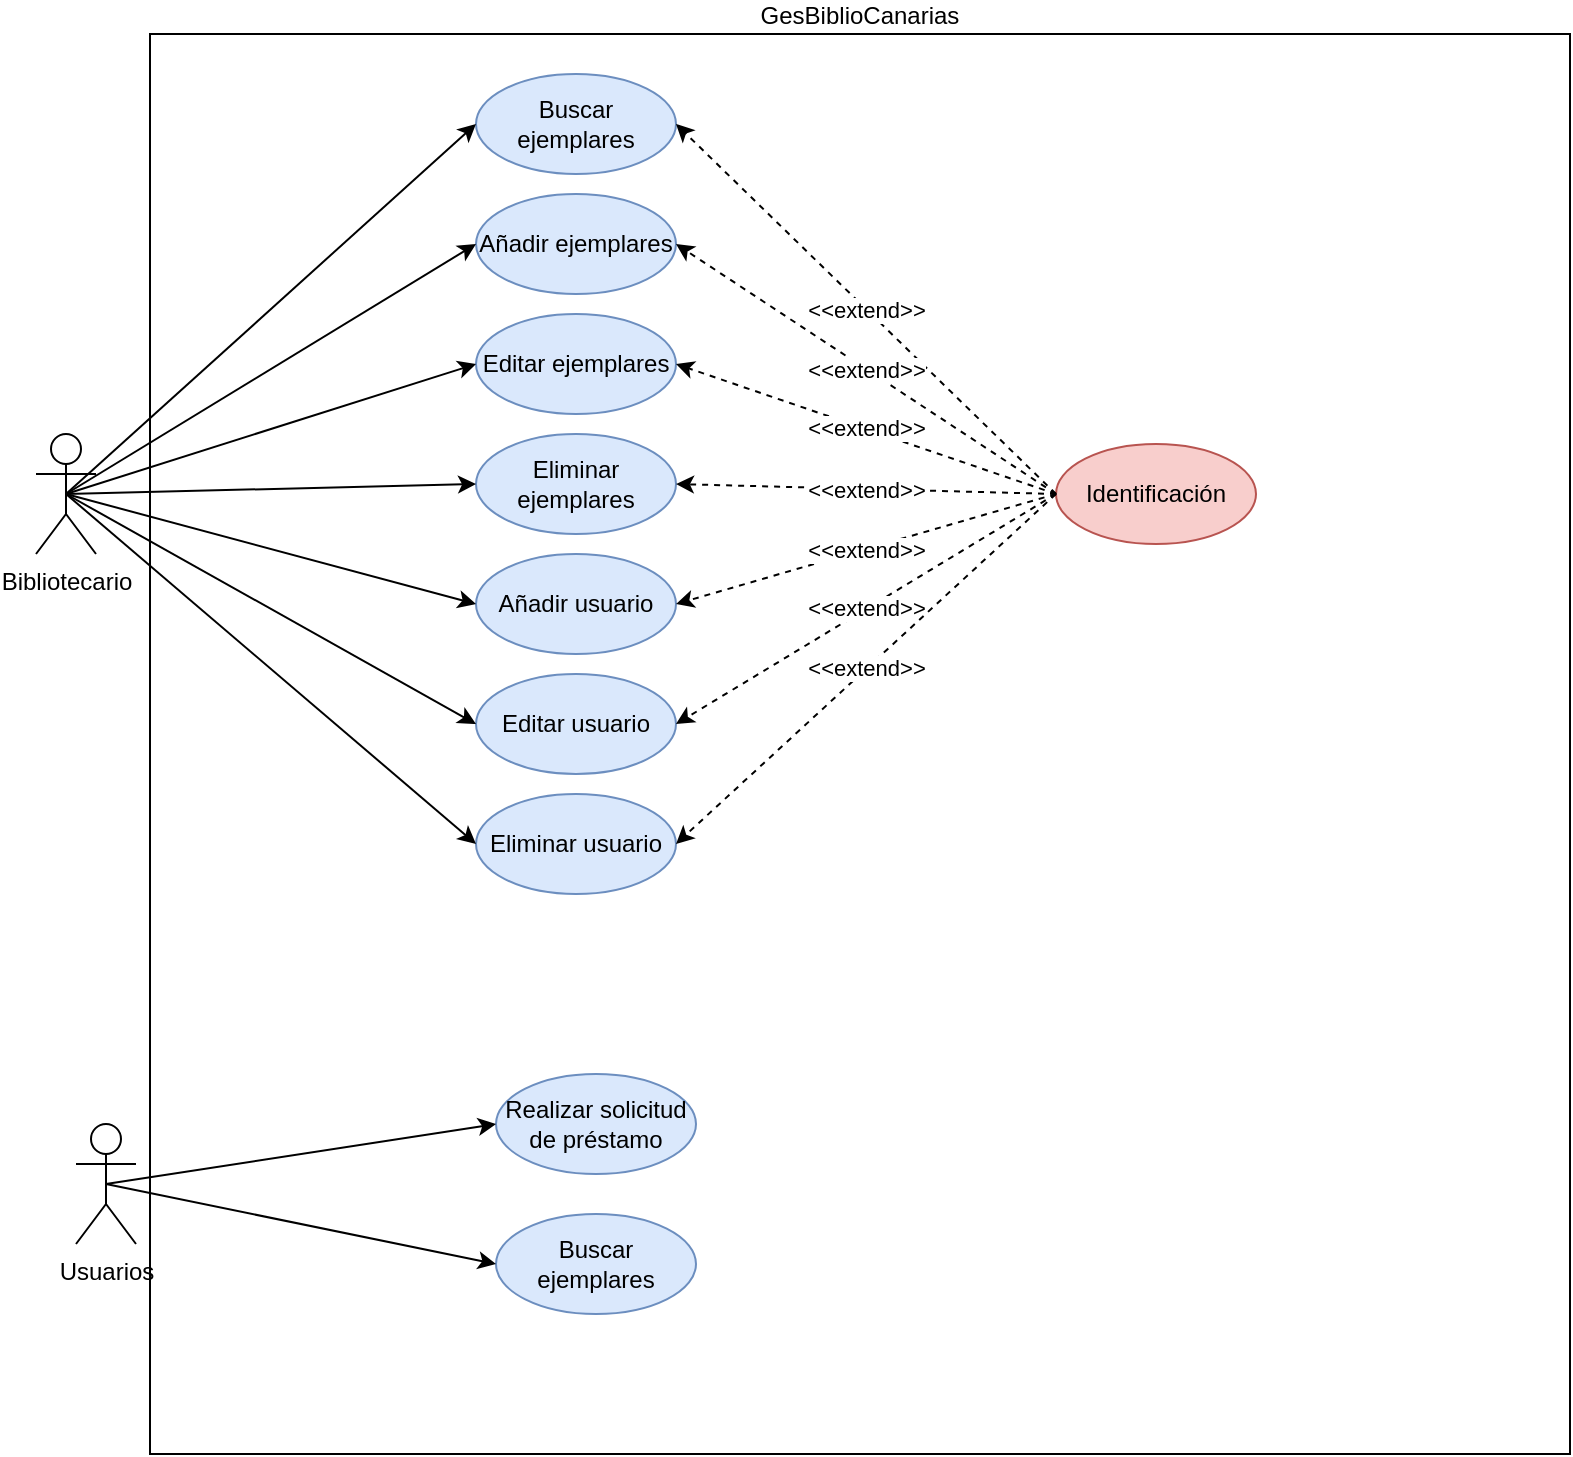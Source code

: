 <mxfile version="15.8.9" type="github">
  <diagram id="rfDNfleXurdvxsgFDADt" name="Page-1">
    <mxGraphModel dx="1185" dy="606" grid="1" gridSize="10" guides="1" tooltips="1" connect="1" arrows="1" fold="1" page="1" pageScale="1" pageWidth="827" pageHeight="1169" math="0" shadow="0">
      <root>
        <mxCell id="0" />
        <mxCell id="1" parent="0" />
        <mxCell id="FLGRR2oNsWWeL30DVV0E-1" value="GesBiblioCanarias" style="whiteSpace=wrap;html=1;aspect=fixed;fillColor=none;labelPosition=center;verticalLabelPosition=top;align=center;verticalAlign=bottom;" vertex="1" parent="1">
          <mxGeometry x="117" y="40" width="710" height="710" as="geometry" />
        </mxCell>
        <mxCell id="FLGRR2oNsWWeL30DVV0E-3" value="Bibliotecario" style="shape=umlActor;verticalLabelPosition=bottom;verticalAlign=top;html=1;outlineConnect=0;fillColor=none;" vertex="1" parent="1">
          <mxGeometry x="60" y="240" width="30" height="60" as="geometry" />
        </mxCell>
        <mxCell id="FLGRR2oNsWWeL30DVV0E-4" value="Buscar ejemplares" style="ellipse;whiteSpace=wrap;html=1;fillColor=#dae8fc;strokeColor=#6c8ebf;" vertex="1" parent="1">
          <mxGeometry x="280" y="60" width="100" height="50" as="geometry" />
        </mxCell>
        <mxCell id="FLGRR2oNsWWeL30DVV0E-5" value="&lt;div&gt;Añadir ejemplares&lt;/div&gt;" style="ellipse;whiteSpace=wrap;html=1;fillColor=#dae8fc;strokeColor=#6c8ebf;" vertex="1" parent="1">
          <mxGeometry x="280" y="120" width="100" height="50" as="geometry" />
        </mxCell>
        <mxCell id="FLGRR2oNsWWeL30DVV0E-6" value="Usuarios" style="shape=umlActor;verticalLabelPosition=bottom;verticalAlign=top;html=1;outlineConnect=0;fillColor=none;" vertex="1" parent="1">
          <mxGeometry x="80" y="585" width="30" height="60" as="geometry" />
        </mxCell>
        <mxCell id="FLGRR2oNsWWeL30DVV0E-7" value="Editar ejemplares" style="ellipse;whiteSpace=wrap;html=1;fillColor=#dae8fc;strokeColor=#6c8ebf;" vertex="1" parent="1">
          <mxGeometry x="280" y="180" width="100" height="50" as="geometry" />
        </mxCell>
        <mxCell id="FLGRR2oNsWWeL30DVV0E-8" value="&lt;div&gt;Eliminar ejemplares&lt;/div&gt;" style="ellipse;whiteSpace=wrap;html=1;fillColor=#dae8fc;strokeColor=#6c8ebf;" vertex="1" parent="1">
          <mxGeometry x="280" y="240" width="100" height="50" as="geometry" />
        </mxCell>
        <mxCell id="FLGRR2oNsWWeL30DVV0E-9" value="" style="endArrow=classic;html=1;rounded=0;exitX=0.5;exitY=0.5;exitDx=0;exitDy=0;exitPerimeter=0;entryX=0;entryY=0.5;entryDx=0;entryDy=0;" edge="1" parent="1" source="FLGRR2oNsWWeL30DVV0E-3" target="FLGRR2oNsWWeL30DVV0E-4">
          <mxGeometry width="50" height="50" relative="1" as="geometry">
            <mxPoint x="350" y="270" as="sourcePoint" />
            <mxPoint x="400" y="220" as="targetPoint" />
          </mxGeometry>
        </mxCell>
        <mxCell id="FLGRR2oNsWWeL30DVV0E-10" value="" style="endArrow=classic;html=1;rounded=0;exitX=0.5;exitY=0.5;exitDx=0;exitDy=0;exitPerimeter=0;entryX=0;entryY=0.5;entryDx=0;entryDy=0;" edge="1" parent="1" source="FLGRR2oNsWWeL30DVV0E-3" target="FLGRR2oNsWWeL30DVV0E-5">
          <mxGeometry width="50" height="50" relative="1" as="geometry">
            <mxPoint x="85" y="160" as="sourcePoint" />
            <mxPoint x="290" y="90" as="targetPoint" />
          </mxGeometry>
        </mxCell>
        <mxCell id="FLGRR2oNsWWeL30DVV0E-11" value="" style="endArrow=classic;html=1;rounded=0;exitX=0.5;exitY=0.5;exitDx=0;exitDy=0;exitPerimeter=0;entryX=0;entryY=0.5;entryDx=0;entryDy=0;" edge="1" parent="1" source="FLGRR2oNsWWeL30DVV0E-3" target="FLGRR2oNsWWeL30DVV0E-7">
          <mxGeometry width="50" height="50" relative="1" as="geometry">
            <mxPoint x="85" y="160" as="sourcePoint" />
            <mxPoint x="290" y="160" as="targetPoint" />
          </mxGeometry>
        </mxCell>
        <mxCell id="FLGRR2oNsWWeL30DVV0E-12" value="" style="endArrow=classic;html=1;rounded=0;exitX=0.5;exitY=0.5;exitDx=0;exitDy=0;exitPerimeter=0;entryX=0;entryY=0.5;entryDx=0;entryDy=0;" edge="1" parent="1" source="FLGRR2oNsWWeL30DVV0E-3" target="FLGRR2oNsWWeL30DVV0E-8">
          <mxGeometry width="50" height="50" relative="1" as="geometry">
            <mxPoint x="85" y="160" as="sourcePoint" />
            <mxPoint x="290" y="230" as="targetPoint" />
          </mxGeometry>
        </mxCell>
        <mxCell id="FLGRR2oNsWWeL30DVV0E-13" value="Identificación" style="ellipse;whiteSpace=wrap;html=1;fillColor=#f8cecc;strokeColor=#b85450;" vertex="1" parent="1">
          <mxGeometry x="570" y="245" width="100" height="50" as="geometry" />
        </mxCell>
        <mxCell id="FLGRR2oNsWWeL30DVV0E-14" value="Añadir usuario" style="ellipse;whiteSpace=wrap;html=1;fillColor=#dae8fc;strokeColor=#6c8ebf;" vertex="1" parent="1">
          <mxGeometry x="280" y="300" width="100" height="50" as="geometry" />
        </mxCell>
        <mxCell id="FLGRR2oNsWWeL30DVV0E-15" value="&lt;div&gt;Editar usuario&lt;/div&gt;" style="ellipse;whiteSpace=wrap;html=1;fillColor=#dae8fc;strokeColor=#6c8ebf;" vertex="1" parent="1">
          <mxGeometry x="280" y="360" width="100" height="50" as="geometry" />
        </mxCell>
        <mxCell id="FLGRR2oNsWWeL30DVV0E-16" value="Eliminar usuario" style="ellipse;whiteSpace=wrap;html=1;fillColor=#dae8fc;strokeColor=#6c8ebf;" vertex="1" parent="1">
          <mxGeometry x="280" y="420" width="100" height="50" as="geometry" />
        </mxCell>
        <mxCell id="FLGRR2oNsWWeL30DVV0E-17" value="&amp;lt;&amp;lt;extend&amp;gt;&amp;gt;" style="endArrow=classic;html=1;rounded=0;entryX=1;entryY=0.5;entryDx=0;entryDy=0;exitX=0;exitY=0.5;exitDx=0;exitDy=0;dashed=1;" edge="1" parent="1" source="FLGRR2oNsWWeL30DVV0E-13" target="FLGRR2oNsWWeL30DVV0E-4">
          <mxGeometry width="50" height="50" relative="1" as="geometry">
            <mxPoint x="350" y="270" as="sourcePoint" />
            <mxPoint x="400" y="220" as="targetPoint" />
          </mxGeometry>
        </mxCell>
        <mxCell id="FLGRR2oNsWWeL30DVV0E-18" value="&amp;lt;&amp;lt;extend&amp;gt;&amp;gt;" style="endArrow=classic;html=1;rounded=0;entryX=1;entryY=0.5;entryDx=0;entryDy=0;exitX=0;exitY=0.5;exitDx=0;exitDy=0;dashed=1;" edge="1" parent="1" source="FLGRR2oNsWWeL30DVV0E-13" target="FLGRR2oNsWWeL30DVV0E-5">
          <mxGeometry width="50" height="50" relative="1" as="geometry">
            <mxPoint x="560" y="275.0" as="sourcePoint" />
            <mxPoint x="390" y="95" as="targetPoint" />
          </mxGeometry>
        </mxCell>
        <mxCell id="FLGRR2oNsWWeL30DVV0E-19" value="&amp;lt;&amp;lt;extend&amp;gt;&amp;gt;" style="endArrow=classic;html=1;rounded=0;entryX=1;entryY=0.5;entryDx=0;entryDy=0;exitX=0;exitY=0.5;exitDx=0;exitDy=0;dashed=1;" edge="1" parent="1" source="FLGRR2oNsWWeL30DVV0E-13" target="FLGRR2oNsWWeL30DVV0E-7">
          <mxGeometry width="50" height="50" relative="1" as="geometry">
            <mxPoint x="560" y="275.0" as="sourcePoint" />
            <mxPoint x="390" y="155" as="targetPoint" />
          </mxGeometry>
        </mxCell>
        <mxCell id="FLGRR2oNsWWeL30DVV0E-20" value="&amp;lt;&amp;lt;extend&amp;gt;&amp;gt;" style="endArrow=classic;html=1;rounded=0;entryX=1;entryY=0.5;entryDx=0;entryDy=0;exitX=0;exitY=0.5;exitDx=0;exitDy=0;dashed=1;" edge="1" parent="1" source="FLGRR2oNsWWeL30DVV0E-13" target="FLGRR2oNsWWeL30DVV0E-8">
          <mxGeometry width="50" height="50" relative="1" as="geometry">
            <mxPoint x="560" y="275.0" as="sourcePoint" />
            <mxPoint x="390" y="215" as="targetPoint" />
          </mxGeometry>
        </mxCell>
        <mxCell id="FLGRR2oNsWWeL30DVV0E-21" value="&amp;lt;&amp;lt;extend&amp;gt;&amp;gt;" style="endArrow=classic;html=1;rounded=0;entryX=1;entryY=0.5;entryDx=0;entryDy=0;exitX=0;exitY=0.5;exitDx=0;exitDy=0;dashed=1;" edge="1" parent="1" source="FLGRR2oNsWWeL30DVV0E-13" target="FLGRR2oNsWWeL30DVV0E-14">
          <mxGeometry width="50" height="50" relative="1" as="geometry">
            <mxPoint x="560" y="275.0" as="sourcePoint" />
            <mxPoint x="390" y="275.0" as="targetPoint" />
          </mxGeometry>
        </mxCell>
        <mxCell id="FLGRR2oNsWWeL30DVV0E-22" value="&amp;lt;&amp;lt;extend&amp;gt;&amp;gt;" style="endArrow=classic;html=1;rounded=0;entryX=1;entryY=0.5;entryDx=0;entryDy=0;exitX=0;exitY=0.5;exitDx=0;exitDy=0;dashed=1;" edge="1" parent="1" source="FLGRR2oNsWWeL30DVV0E-13" target="FLGRR2oNsWWeL30DVV0E-15">
          <mxGeometry width="50" height="50" relative="1" as="geometry">
            <mxPoint x="560" y="275.0" as="sourcePoint" />
            <mxPoint x="390" y="335.0" as="targetPoint" />
          </mxGeometry>
        </mxCell>
        <mxCell id="FLGRR2oNsWWeL30DVV0E-23" value="&amp;lt;&amp;lt;extend&amp;gt;&amp;gt;" style="endArrow=classic;html=1;rounded=0;entryX=1;entryY=0.5;entryDx=0;entryDy=0;exitX=0;exitY=0.5;exitDx=0;exitDy=0;dashed=1;" edge="1" parent="1" source="FLGRR2oNsWWeL30DVV0E-13" target="FLGRR2oNsWWeL30DVV0E-16">
          <mxGeometry width="50" height="50" relative="1" as="geometry">
            <mxPoint x="560" y="275.0" as="sourcePoint" />
            <mxPoint x="390" y="395.0" as="targetPoint" />
          </mxGeometry>
        </mxCell>
        <mxCell id="FLGRR2oNsWWeL30DVV0E-24" value="" style="endArrow=classic;html=1;rounded=0;exitX=0.5;exitY=0.5;exitDx=0;exitDy=0;exitPerimeter=0;entryX=0;entryY=0.5;entryDx=0;entryDy=0;" edge="1" parent="1" source="FLGRR2oNsWWeL30DVV0E-3" target="FLGRR2oNsWWeL30DVV0E-14">
          <mxGeometry width="50" height="50" relative="1" as="geometry">
            <mxPoint x="85" y="280.0" as="sourcePoint" />
            <mxPoint x="290" y="275.0" as="targetPoint" />
          </mxGeometry>
        </mxCell>
        <mxCell id="FLGRR2oNsWWeL30DVV0E-25" value="" style="endArrow=classic;html=1;rounded=0;exitX=0.5;exitY=0.5;exitDx=0;exitDy=0;exitPerimeter=0;entryX=0;entryY=0.5;entryDx=0;entryDy=0;" edge="1" parent="1" source="FLGRR2oNsWWeL30DVV0E-3" target="FLGRR2oNsWWeL30DVV0E-15">
          <mxGeometry width="50" height="50" relative="1" as="geometry">
            <mxPoint x="85" y="280.0" as="sourcePoint" />
            <mxPoint x="290" y="335.0" as="targetPoint" />
          </mxGeometry>
        </mxCell>
        <mxCell id="FLGRR2oNsWWeL30DVV0E-26" value="" style="endArrow=classic;html=1;rounded=0;exitX=0.5;exitY=0.5;exitDx=0;exitDy=0;exitPerimeter=0;entryX=0;entryY=0.5;entryDx=0;entryDy=0;" edge="1" parent="1" source="FLGRR2oNsWWeL30DVV0E-3" target="FLGRR2oNsWWeL30DVV0E-16">
          <mxGeometry width="50" height="50" relative="1" as="geometry">
            <mxPoint x="85" y="280.0" as="sourcePoint" />
            <mxPoint x="290" y="395.0" as="targetPoint" />
          </mxGeometry>
        </mxCell>
        <mxCell id="FLGRR2oNsWWeL30DVV0E-27" value="Realizar solicitud de préstamo" style="ellipse;whiteSpace=wrap;html=1;fillColor=#dae8fc;strokeColor=#6c8ebf;" vertex="1" parent="1">
          <mxGeometry x="290" y="560" width="100" height="50" as="geometry" />
        </mxCell>
        <mxCell id="FLGRR2oNsWWeL30DVV0E-28" value="Buscar ejemplares" style="ellipse;whiteSpace=wrap;html=1;fillColor=#dae8fc;strokeColor=#6c8ebf;" vertex="1" parent="1">
          <mxGeometry x="290" y="630" width="100" height="50" as="geometry" />
        </mxCell>
        <mxCell id="FLGRR2oNsWWeL30DVV0E-31" value="" style="endArrow=classic;html=1;rounded=0;exitX=0.5;exitY=0.5;exitDx=0;exitDy=0;exitPerimeter=0;entryX=0;entryY=0.5;entryDx=0;entryDy=0;" edge="1" parent="1" source="FLGRR2oNsWWeL30DVV0E-6" target="FLGRR2oNsWWeL30DVV0E-27">
          <mxGeometry width="50" height="50" relative="1" as="geometry">
            <mxPoint x="85" y="280.0" as="sourcePoint" />
            <mxPoint x="290" y="455" as="targetPoint" />
          </mxGeometry>
        </mxCell>
        <mxCell id="FLGRR2oNsWWeL30DVV0E-32" value="" style="endArrow=classic;html=1;rounded=0;exitX=0.5;exitY=0.5;exitDx=0;exitDy=0;exitPerimeter=0;entryX=0;entryY=0.5;entryDx=0;entryDy=0;" edge="1" parent="1" source="FLGRR2oNsWWeL30DVV0E-6" target="FLGRR2oNsWWeL30DVV0E-28">
          <mxGeometry width="50" height="50" relative="1" as="geometry">
            <mxPoint x="105" y="625" as="sourcePoint" />
            <mxPoint x="300" y="595" as="targetPoint" />
          </mxGeometry>
        </mxCell>
      </root>
    </mxGraphModel>
  </diagram>
</mxfile>
